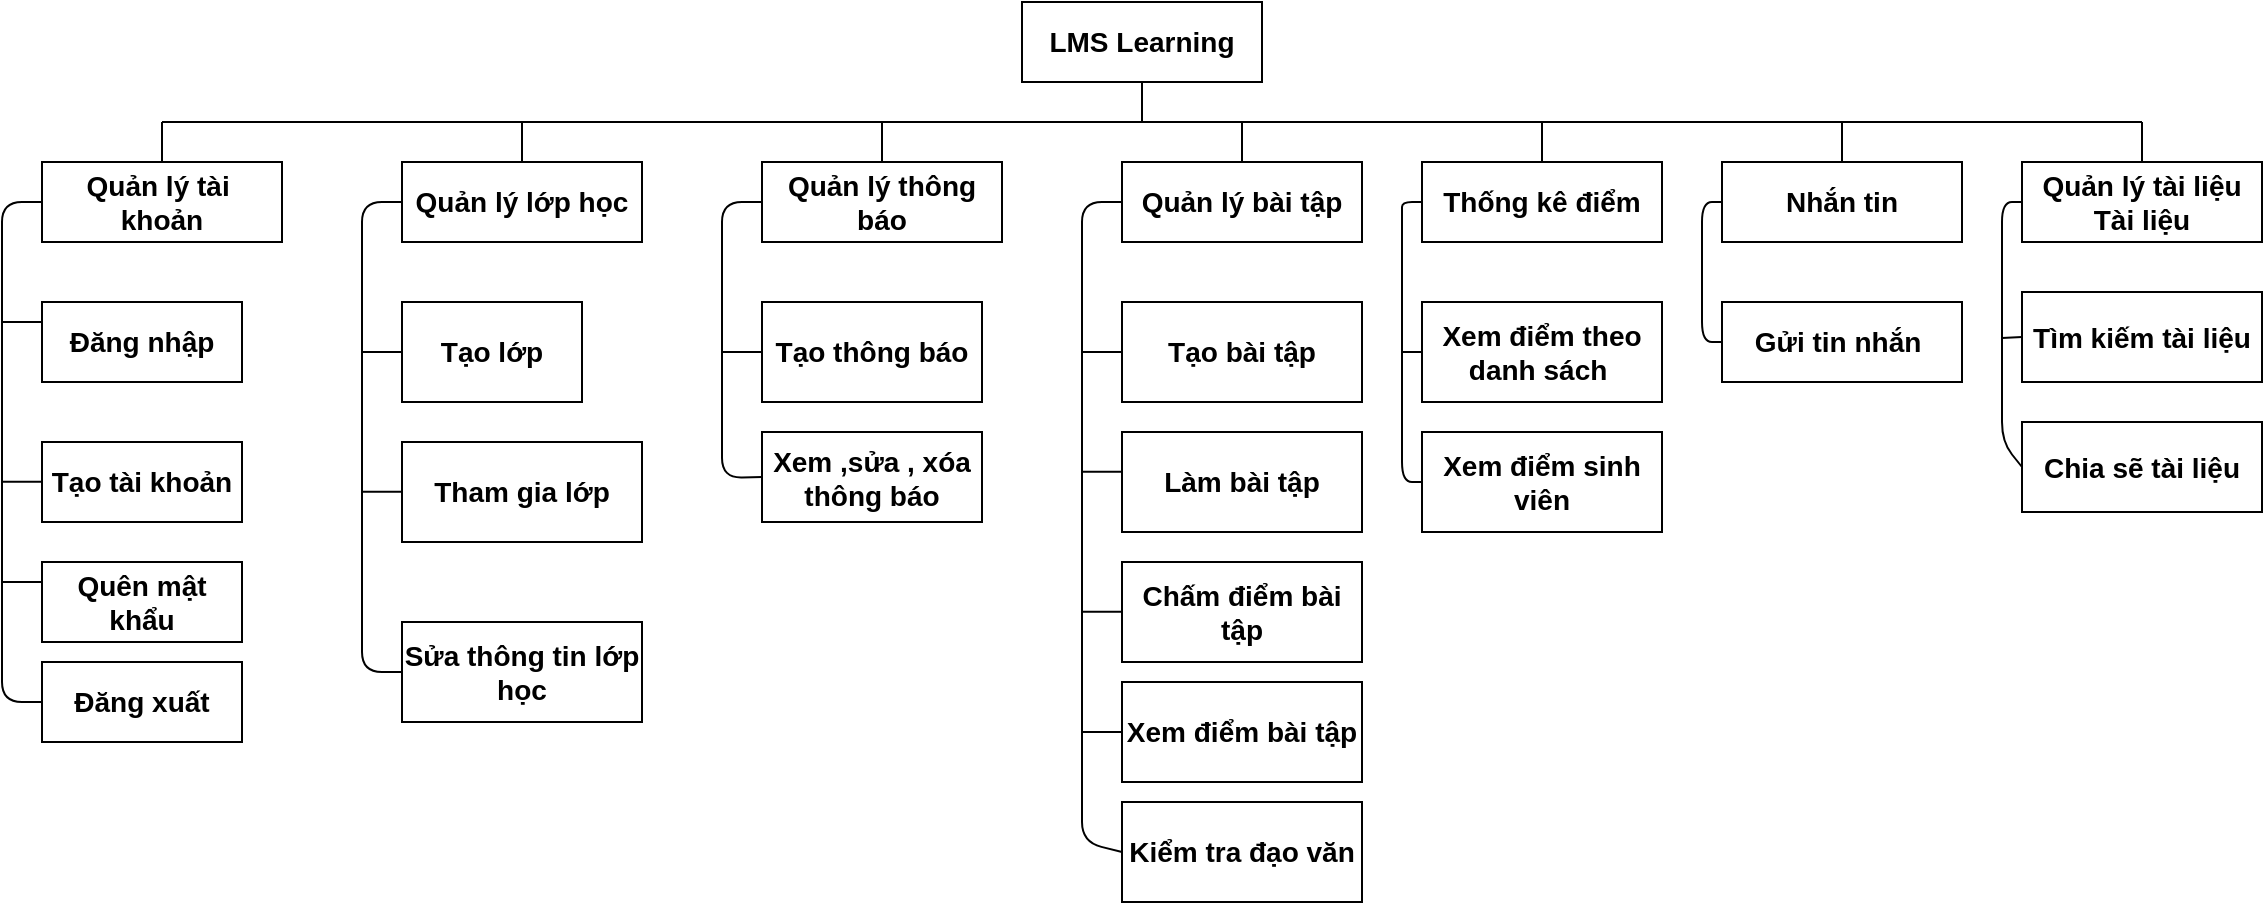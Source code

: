 <mxfile version="20.0.1" type="device"><diagram id="_w7dUneIGREYNOeymv83" name="Page-1"><mxGraphModel dx="1422" dy="762" grid="1" gridSize="10" guides="1" tooltips="1" connect="1" arrows="1" fold="1" page="1" pageScale="1" pageWidth="827" pageHeight="1169" math="0" shadow="0"><root><mxCell id="0"/><mxCell id="1" parent="0"/><mxCell id="QjQyBA0ADWDb5rjoYOUn-1" value="LMS Learning" style="rounded=0;whiteSpace=wrap;html=1;fontStyle=1;fontSize=14;" parent="1" vertex="1"><mxGeometry x="530" y="160" width="120" height="40" as="geometry"/></mxCell><mxCell id="QjQyBA0ADWDb5rjoYOUn-2" value="Quản lý tài&amp;nbsp; khoản" style="rounded=0;whiteSpace=wrap;html=1;fontStyle=1;fontSize=14;" parent="1" vertex="1"><mxGeometry x="40" y="240" width="120" height="40" as="geometry"/></mxCell><mxCell id="QjQyBA0ADWDb5rjoYOUn-3" value="Quản lý lớp học" style="rounded=0;whiteSpace=wrap;html=1;fontStyle=1;fontSize=14;" parent="1" vertex="1"><mxGeometry x="220" y="240" width="120" height="40" as="geometry"/></mxCell><mxCell id="QjQyBA0ADWDb5rjoYOUn-4" value="Quản lý thông báo" style="rounded=0;whiteSpace=wrap;html=1;fontStyle=1;fontSize=14;" parent="1" vertex="1"><mxGeometry x="400" y="240" width="120" height="40" as="geometry"/></mxCell><mxCell id="QjQyBA0ADWDb5rjoYOUn-5" value="Quản lý bài tập" style="rounded=0;whiteSpace=wrap;html=1;fontStyle=1;fontSize=14;" parent="1" vertex="1"><mxGeometry x="580" y="240" width="120" height="40" as="geometry"/></mxCell><mxCell id="QjQyBA0ADWDb5rjoYOUn-6" value="Thống kê điểm" style="rounded=0;whiteSpace=wrap;html=1;fontStyle=1;fontSize=14;" parent="1" vertex="1"><mxGeometry x="730" y="240" width="120" height="40" as="geometry"/></mxCell><mxCell id="QjQyBA0ADWDb5rjoYOUn-7" value="Nhắn tin" style="rounded=0;whiteSpace=wrap;html=1;fontStyle=1;fontSize=14;" parent="1" vertex="1"><mxGeometry x="880" y="240" width="120" height="40" as="geometry"/></mxCell><mxCell id="QjQyBA0ADWDb5rjoYOUn-8" value="Quản lý tài liệu Tài liệu" style="rounded=0;whiteSpace=wrap;html=1;fontStyle=1;fontSize=14;" parent="1" vertex="1"><mxGeometry x="1030" y="240" width="120" height="40" as="geometry"/></mxCell><mxCell id="QjQyBA0ADWDb5rjoYOUn-9" value="" style="endArrow=none;html=1;fontStyle=1;fontSize=14;" parent="1" edge="1"><mxGeometry width="50" height="50" relative="1" as="geometry"><mxPoint x="100" y="220" as="sourcePoint"/><mxPoint x="1090" y="220" as="targetPoint"/></mxGeometry></mxCell><mxCell id="QjQyBA0ADWDb5rjoYOUn-10" value="" style="endArrow=none;html=1;fontStyle=1;fontSize=14;" parent="1" source="QjQyBA0ADWDb5rjoYOUn-2" edge="1"><mxGeometry width="50" height="50" relative="1" as="geometry"><mxPoint x="740" y="210" as="sourcePoint"/><mxPoint x="100" y="220" as="targetPoint"/><Array as="points"/></mxGeometry></mxCell><mxCell id="QjQyBA0ADWDb5rjoYOUn-11" value="" style="endArrow=none;html=1;entryX=0.5;entryY=0;entryDx=0;entryDy=0;fontStyle=1;fontSize=14;" parent="1" target="QjQyBA0ADWDb5rjoYOUn-8" edge="1"><mxGeometry width="50" height="50" relative="1" as="geometry"><mxPoint x="1090" y="220" as="sourcePoint"/><mxPoint x="1060" y="170" as="targetPoint"/></mxGeometry></mxCell><mxCell id="QjQyBA0ADWDb5rjoYOUn-12" value="" style="endArrow=none;html=1;entryX=0.5;entryY=1;entryDx=0;entryDy=0;fontStyle=1;fontSize=14;" parent="1" target="QjQyBA0ADWDb5rjoYOUn-1" edge="1"><mxGeometry width="50" height="50" relative="1" as="geometry"><mxPoint x="590" y="220" as="sourcePoint"/><mxPoint x="620" y="190" as="targetPoint"/></mxGeometry></mxCell><mxCell id="QjQyBA0ADWDb5rjoYOUn-13" value="" style="endArrow=none;html=1;fontStyle=1;fontSize=14;" parent="1" source="QjQyBA0ADWDb5rjoYOUn-3" edge="1"><mxGeometry width="50" height="50" relative="1" as="geometry"><mxPoint x="570" y="240" as="sourcePoint"/><mxPoint x="280" y="220" as="targetPoint"/></mxGeometry></mxCell><mxCell id="QjQyBA0ADWDb5rjoYOUn-14" value="" style="endArrow=none;html=1;entryX=0.5;entryY=0;entryDx=0;entryDy=0;fontStyle=1;fontSize=14;" parent="1" target="QjQyBA0ADWDb5rjoYOUn-4" edge="1"><mxGeometry width="50" height="50" relative="1" as="geometry"><mxPoint x="460" y="220" as="sourcePoint"/><mxPoint x="290" y="230" as="targetPoint"/></mxGeometry></mxCell><mxCell id="QjQyBA0ADWDb5rjoYOUn-15" value="" style="endArrow=none;html=1;exitX=0.5;exitY=0;exitDx=0;exitDy=0;fontStyle=1;fontSize=14;" parent="1" source="QjQyBA0ADWDb5rjoYOUn-5" edge="1"><mxGeometry width="50" height="50" relative="1" as="geometry"><mxPoint x="470" y="230" as="sourcePoint"/><mxPoint x="640" y="220" as="targetPoint"/></mxGeometry></mxCell><mxCell id="QjQyBA0ADWDb5rjoYOUn-16" value="" style="endArrow=none;html=1;entryX=0.5;entryY=0;entryDx=0;entryDy=0;fontStyle=1;fontSize=14;" parent="1" target="QjQyBA0ADWDb5rjoYOUn-6" edge="1"><mxGeometry width="50" height="50" relative="1" as="geometry"><mxPoint x="790" y="220" as="sourcePoint"/><mxPoint x="650" y="230" as="targetPoint"/></mxGeometry></mxCell><mxCell id="QjQyBA0ADWDb5rjoYOUn-17" value="" style="endArrow=none;html=1;exitX=0.5;exitY=0;exitDx=0;exitDy=0;fontStyle=1;fontSize=14;" parent="1" source="QjQyBA0ADWDb5rjoYOUn-7" edge="1"><mxGeometry width="50" height="50" relative="1" as="geometry"><mxPoint x="800" y="230" as="sourcePoint"/><mxPoint x="940" y="220" as="targetPoint"/></mxGeometry></mxCell><mxCell id="QjQyBA0ADWDb5rjoYOUn-18" value="Đăng nhập" style="rounded=0;whiteSpace=wrap;html=1;fontStyle=1;fontSize=14;" parent="1" vertex="1"><mxGeometry x="40" y="310" width="100" height="40" as="geometry"/></mxCell><mxCell id="QjQyBA0ADWDb5rjoYOUn-19" value="Đăng xuất" style="rounded=0;whiteSpace=wrap;html=1;fontStyle=1;fontSize=14;" parent="1" vertex="1"><mxGeometry x="40" y="490" width="100" height="40" as="geometry"/></mxCell><mxCell id="QjQyBA0ADWDb5rjoYOUn-20" value="Tạo tài khoản" style="rounded=0;whiteSpace=wrap;html=1;fontStyle=1;fontSize=14;" parent="1" vertex="1"><mxGeometry x="40" y="380" width="100" height="40" as="geometry"/></mxCell><mxCell id="QjQyBA0ADWDb5rjoYOUn-21" value="Quên mật khẩu" style="rounded=0;whiteSpace=wrap;html=1;fontStyle=1;fontSize=14;" parent="1" vertex="1"><mxGeometry x="40" y="440" width="100" height="40" as="geometry"/></mxCell><mxCell id="QjQyBA0ADWDb5rjoYOUn-22" value="Tạo lớp" style="rounded=0;whiteSpace=wrap;html=1;fontStyle=1;fontSize=14;" parent="1" vertex="1"><mxGeometry x="220" y="310" width="90" height="50" as="geometry"/></mxCell><mxCell id="QjQyBA0ADWDb5rjoYOUn-23" value="Tham gia lớp" style="rounded=0;whiteSpace=wrap;html=1;fontStyle=1;fontSize=14;" parent="1" vertex="1"><mxGeometry x="220" y="380" width="120" height="50" as="geometry"/></mxCell><mxCell id="QjQyBA0ADWDb5rjoYOUn-25" value="Tạo thông báo" style="rounded=0;whiteSpace=wrap;html=1;fontStyle=1;fontSize=14;" parent="1" vertex="1"><mxGeometry x="400" y="310" width="110" height="50" as="geometry"/></mxCell><mxCell id="QjQyBA0ADWDb5rjoYOUn-26" value="Xem ,sửa , xóa thông báo" style="rounded=0;whiteSpace=wrap;html=1;fontStyle=1;fontSize=14;" parent="1" vertex="1"><mxGeometry x="400" y="375" width="110" height="45" as="geometry"/></mxCell><mxCell id="QjQyBA0ADWDb5rjoYOUn-29" value="Tạo bài tập" style="rounded=0;whiteSpace=wrap;html=1;fontStyle=1;fontSize=14;" parent="1" vertex="1"><mxGeometry x="580" y="310" width="120" height="50" as="geometry"/></mxCell><mxCell id="QjQyBA0ADWDb5rjoYOUn-30" value="Làm bài tập" style="rounded=0;whiteSpace=wrap;html=1;fontStyle=1;fontSize=14;" parent="1" vertex="1"><mxGeometry x="580" y="375" width="120" height="50" as="geometry"/></mxCell><mxCell id="QjQyBA0ADWDb5rjoYOUn-31" value="Chấm điểm bài tập" style="rounded=0;whiteSpace=wrap;html=1;fontStyle=1;fontSize=14;" parent="1" vertex="1"><mxGeometry x="580" y="440" width="120" height="50" as="geometry"/></mxCell><mxCell id="QjQyBA0ADWDb5rjoYOUn-32" value="Xem điểm theo danh sách&amp;nbsp;" style="rounded=0;whiteSpace=wrap;html=1;fontStyle=1;fontSize=14;" parent="1" vertex="1"><mxGeometry x="730" y="310" width="120" height="50" as="geometry"/></mxCell><mxCell id="QjQyBA0ADWDb5rjoYOUn-33" value="Xem điểm sinh viên" style="rounded=0;whiteSpace=wrap;html=1;fontStyle=1;fontSize=14;" parent="1" vertex="1"><mxGeometry x="730" y="375" width="120" height="50" as="geometry"/></mxCell><mxCell id="QjQyBA0ADWDb5rjoYOUn-34" value="Xem điểm bài tập" style="rounded=0;whiteSpace=wrap;html=1;fontStyle=1;fontSize=14;" parent="1" vertex="1"><mxGeometry x="580" y="500" width="120" height="50" as="geometry"/></mxCell><mxCell id="QjQyBA0ADWDb5rjoYOUn-35" value="Gửi tin nhắn&amp;nbsp;" style="rounded=0;whiteSpace=wrap;html=1;fontStyle=1;fontSize=14;" parent="1" vertex="1"><mxGeometry x="880" y="310" width="120" height="40" as="geometry"/></mxCell><mxCell id="QjQyBA0ADWDb5rjoYOUn-37" value="Tìm kiếm tài liệu" style="rounded=0;whiteSpace=wrap;html=1;fontStyle=1;fontSize=14;" parent="1" vertex="1"><mxGeometry x="1030" y="305" width="120" height="45" as="geometry"/></mxCell><mxCell id="QjQyBA0ADWDb5rjoYOUn-38" value="" style="endArrow=none;html=1;entryX=0;entryY=0.5;entryDx=0;entryDy=0;exitX=0;exitY=0.5;exitDx=0;exitDy=0;fontStyle=1;fontSize=14;" parent="1" source="QjQyBA0ADWDb5rjoYOUn-19" target="QjQyBA0ADWDb5rjoYOUn-2" edge="1"><mxGeometry width="50" height="50" relative="1" as="geometry"><mxPoint x="570" y="380" as="sourcePoint"/><mxPoint x="620" y="330" as="targetPoint"/><Array as="points"><mxPoint x="20" y="510"/><mxPoint x="20" y="260"/></Array></mxGeometry></mxCell><mxCell id="QjQyBA0ADWDb5rjoYOUn-39" value="" style="endArrow=none;html=1;exitX=0;exitY=0.25;exitDx=0;exitDy=0;fontStyle=1;fontSize=14;" parent="1" source="QjQyBA0ADWDb5rjoYOUn-18" edge="1"><mxGeometry width="50" height="50" relative="1" as="geometry"><mxPoint x="570" y="380" as="sourcePoint"/><mxPoint x="20" y="320" as="targetPoint"/></mxGeometry></mxCell><mxCell id="QjQyBA0ADWDb5rjoYOUn-42" value="" style="endArrow=none;html=1;exitX=0;exitY=0.25;exitDx=0;exitDy=0;fontStyle=1;fontSize=14;" parent="1" edge="1"><mxGeometry width="50" height="50" relative="1" as="geometry"><mxPoint x="40" y="399.92" as="sourcePoint"/><mxPoint x="20" y="399.92" as="targetPoint"/></mxGeometry></mxCell><mxCell id="QjQyBA0ADWDb5rjoYOUn-43" value="" style="endArrow=none;html=1;exitX=0;exitY=0.25;exitDx=0;exitDy=0;fontStyle=1;fontSize=14;" parent="1" edge="1"><mxGeometry width="50" height="50" relative="1" as="geometry"><mxPoint x="40" y="450" as="sourcePoint"/><mxPoint x="20" y="450" as="targetPoint"/></mxGeometry></mxCell><mxCell id="QjQyBA0ADWDb5rjoYOUn-44" value="" style="endArrow=none;html=1;entryX=0;entryY=0.5;entryDx=0;entryDy=0;exitX=0;exitY=0.5;exitDx=0;exitDy=0;fontStyle=1;fontSize=14;" parent="1" source="uuAmQQhA3U_QNTmD8yfq-1" target="QjQyBA0ADWDb5rjoYOUn-3" edge="1"><mxGeometry width="50" height="50" relative="1" as="geometry"><mxPoint x="210" y="370" as="sourcePoint"/><mxPoint x="260" y="320" as="targetPoint"/><Array as="points"><mxPoint x="200" y="495"/><mxPoint x="200" y="260"/></Array></mxGeometry></mxCell><mxCell id="QjQyBA0ADWDb5rjoYOUn-45" value="" style="endArrow=none;html=1;entryX=0;entryY=0.5;entryDx=0;entryDy=0;exitX=0;exitY=0.5;exitDx=0;exitDy=0;fontStyle=1;fontSize=14;" parent="1" source="QjQyBA0ADWDb5rjoYOUn-26" target="QjQyBA0ADWDb5rjoYOUn-4" edge="1"><mxGeometry width="50" height="50" relative="1" as="geometry"><mxPoint x="400" y="465" as="sourcePoint"/><mxPoint x="260" y="320" as="targetPoint"/><Array as="points"><mxPoint x="380" y="398"/><mxPoint x="380" y="260"/></Array></mxGeometry></mxCell><mxCell id="QjQyBA0ADWDb5rjoYOUn-46" value="" style="endArrow=none;html=1;entryX=0;entryY=0.5;entryDx=0;entryDy=0;exitX=0;exitY=0.5;exitDx=0;exitDy=0;fontStyle=1;fontSize=14;" parent="1" source="uuAmQQhA3U_QNTmD8yfq-4" target="QjQyBA0ADWDb5rjoYOUn-5" edge="1"><mxGeometry width="50" height="50" relative="1" as="geometry"><mxPoint x="580" y="645" as="sourcePoint"/><mxPoint x="610" y="340" as="targetPoint"/><Array as="points"><mxPoint x="560" y="580"/><mxPoint x="560" y="260"/></Array></mxGeometry></mxCell><mxCell id="QjQyBA0ADWDb5rjoYOUn-47" value="" style="endArrow=none;html=1;entryX=0;entryY=0.5;entryDx=0;entryDy=0;exitX=0;exitY=0.5;exitDx=0;exitDy=0;fontStyle=1;fontSize=14;" parent="1" source="QjQyBA0ADWDb5rjoYOUn-33" target="QjQyBA0ADWDb5rjoYOUn-6" edge="1"><mxGeometry width="50" height="50" relative="1" as="geometry"><mxPoint x="810" y="330" as="sourcePoint"/><mxPoint x="860" y="280" as="targetPoint"/><Array as="points"><mxPoint x="720" y="400"/><mxPoint x="720" y="270"/><mxPoint x="720" y="260"/></Array></mxGeometry></mxCell><mxCell id="QjQyBA0ADWDb5rjoYOUn-48" value="" style="endArrow=none;html=1;entryX=0;entryY=0.5;entryDx=0;entryDy=0;exitX=0;exitY=0.5;exitDx=0;exitDy=0;fontStyle=1;fontSize=14;" parent="1" source="QjQyBA0ADWDb5rjoYOUn-35" target="QjQyBA0ADWDb5rjoYOUn-7" edge="1"><mxGeometry width="50" height="50" relative="1" as="geometry"><mxPoint x="880" y="395" as="sourcePoint"/><mxPoint x="860" y="280" as="targetPoint"/><Array as="points"><mxPoint x="870" y="330"/><mxPoint x="870" y="260"/></Array></mxGeometry></mxCell><mxCell id="QjQyBA0ADWDb5rjoYOUn-49" value="" style="endArrow=none;html=1;entryX=0;entryY=0.5;entryDx=0;entryDy=0;exitX=0;exitY=0.5;exitDx=0;exitDy=0;fontStyle=1;fontSize=14;" parent="1" source="ME5dZJF9e1A_9xi0g2uX-1" target="QjQyBA0ADWDb5rjoYOUn-8" edge="1"><mxGeometry width="50" height="50" relative="1" as="geometry"><mxPoint x="980" y="330" as="sourcePoint"/><mxPoint x="1030" y="280" as="targetPoint"/><Array as="points"><mxPoint x="1020" y="380"/><mxPoint x="1020" y="260"/></Array></mxGeometry></mxCell><mxCell id="QjQyBA0ADWDb5rjoYOUn-50" value="" style="endArrow=none;html=1;entryX=0;entryY=0.5;entryDx=0;entryDy=0;fontStyle=1;fontSize=14;" parent="1" target="QjQyBA0ADWDb5rjoYOUn-22" edge="1"><mxGeometry width="50" height="50" relative="1" as="geometry"><mxPoint x="200" y="335" as="sourcePoint"/><mxPoint x="240" y="310" as="targetPoint"/></mxGeometry></mxCell><mxCell id="QjQyBA0ADWDb5rjoYOUn-51" value="" style="endArrow=none;html=1;entryX=0;entryY=0.5;entryDx=0;entryDy=0;fontStyle=1;fontSize=14;" parent="1" target="QjQyBA0ADWDb5rjoYOUn-25" edge="1"><mxGeometry width="50" height="50" relative="1" as="geometry"><mxPoint x="380" y="335" as="sourcePoint"/><mxPoint x="420" y="310" as="targetPoint"/></mxGeometry></mxCell><mxCell id="QjQyBA0ADWDb5rjoYOUn-52" value="" style="endArrow=none;html=1;entryX=0;entryY=0.5;entryDx=0;entryDy=0;fontStyle=1;fontSize=14;" parent="1" target="QjQyBA0ADWDb5rjoYOUn-29" edge="1"><mxGeometry width="50" height="50" relative="1" as="geometry"><mxPoint x="560" y="335" as="sourcePoint"/><mxPoint x="630" y="290" as="targetPoint"/></mxGeometry></mxCell><mxCell id="QjQyBA0ADWDb5rjoYOUn-53" value="" style="endArrow=none;html=1;entryX=0;entryY=0.5;entryDx=0;entryDy=0;fontStyle=1;fontSize=14;" parent="1" edge="1"><mxGeometry width="50" height="50" relative="1" as="geometry"><mxPoint x="560" y="394.93" as="sourcePoint"/><mxPoint x="580" y="394.93" as="targetPoint"/></mxGeometry></mxCell><mxCell id="QjQyBA0ADWDb5rjoYOUn-54" value="" style="endArrow=none;html=1;entryX=0;entryY=0.5;entryDx=0;entryDy=0;fontStyle=1;fontSize=14;" parent="1" edge="1"><mxGeometry width="50" height="50" relative="1" as="geometry"><mxPoint x="560" y="464.93" as="sourcePoint"/><mxPoint x="580" y="464.93" as="targetPoint"/></mxGeometry></mxCell><mxCell id="QjQyBA0ADWDb5rjoYOUn-56" value="" style="endArrow=none;html=1;entryX=0;entryY=0.5;entryDx=0;entryDy=0;fontStyle=1;fontSize=14;" parent="1" target="QjQyBA0ADWDb5rjoYOUn-32" edge="1"><mxGeometry width="50" height="50" relative="1" as="geometry"><mxPoint x="720" y="335" as="sourcePoint"/><mxPoint x="730" y="290" as="targetPoint"/></mxGeometry></mxCell><mxCell id="uuAmQQhA3U_QNTmD8yfq-1" value="Sửa thông tin lớp học" style="rounded=0;whiteSpace=wrap;html=1;fontStyle=1;fontSize=14;" parent="1" vertex="1"><mxGeometry x="220" y="470" width="120" height="50" as="geometry"/></mxCell><mxCell id="uuAmQQhA3U_QNTmD8yfq-2" value="" style="endArrow=none;html=1;entryX=0;entryY=0.5;entryDx=0;entryDy=0;fontStyle=1;fontSize=14;" parent="1" edge="1"><mxGeometry width="50" height="50" relative="1" as="geometry"><mxPoint x="200" y="404.83" as="sourcePoint"/><mxPoint x="220" y="404.83" as="targetPoint"/></mxGeometry></mxCell><mxCell id="uuAmQQhA3U_QNTmD8yfq-4" value="Kiểm tra đạo văn" style="rounded=0;whiteSpace=wrap;html=1;fontStyle=1;fontSize=14;" parent="1" vertex="1"><mxGeometry x="580" y="560" width="120" height="50" as="geometry"/></mxCell><mxCell id="OWDR5tPFmqkKE_Ecmtqj-5" value="" style="endArrow=none;html=1;entryX=0;entryY=0.5;entryDx=0;entryDy=0;fontStyle=1;fontSize=14;" parent="1" target="QjQyBA0ADWDb5rjoYOUn-34" edge="1"><mxGeometry width="50" height="50" relative="1" as="geometry"><mxPoint x="560" y="525" as="sourcePoint"/><mxPoint x="590" y="474.93" as="targetPoint"/></mxGeometry></mxCell><mxCell id="ME5dZJF9e1A_9xi0g2uX-1" value="Chia sẽ tài liệu" style="rounded=0;whiteSpace=wrap;html=1;fontStyle=1;fontSize=14;" vertex="1" parent="1"><mxGeometry x="1030" y="370" width="120" height="45" as="geometry"/></mxCell><mxCell id="ME5dZJF9e1A_9xi0g2uX-3" value="" style="endArrow=none;html=1;rounded=0;fontSize=14;entryX=0;entryY=0.5;entryDx=0;entryDy=0;" edge="1" parent="1" target="QjQyBA0ADWDb5rjoYOUn-37"><mxGeometry width="50" height="50" relative="1" as="geometry"><mxPoint x="1020" y="328" as="sourcePoint"/><mxPoint x="1030" y="290" as="targetPoint"/></mxGeometry></mxCell></root></mxGraphModel></diagram></mxfile>